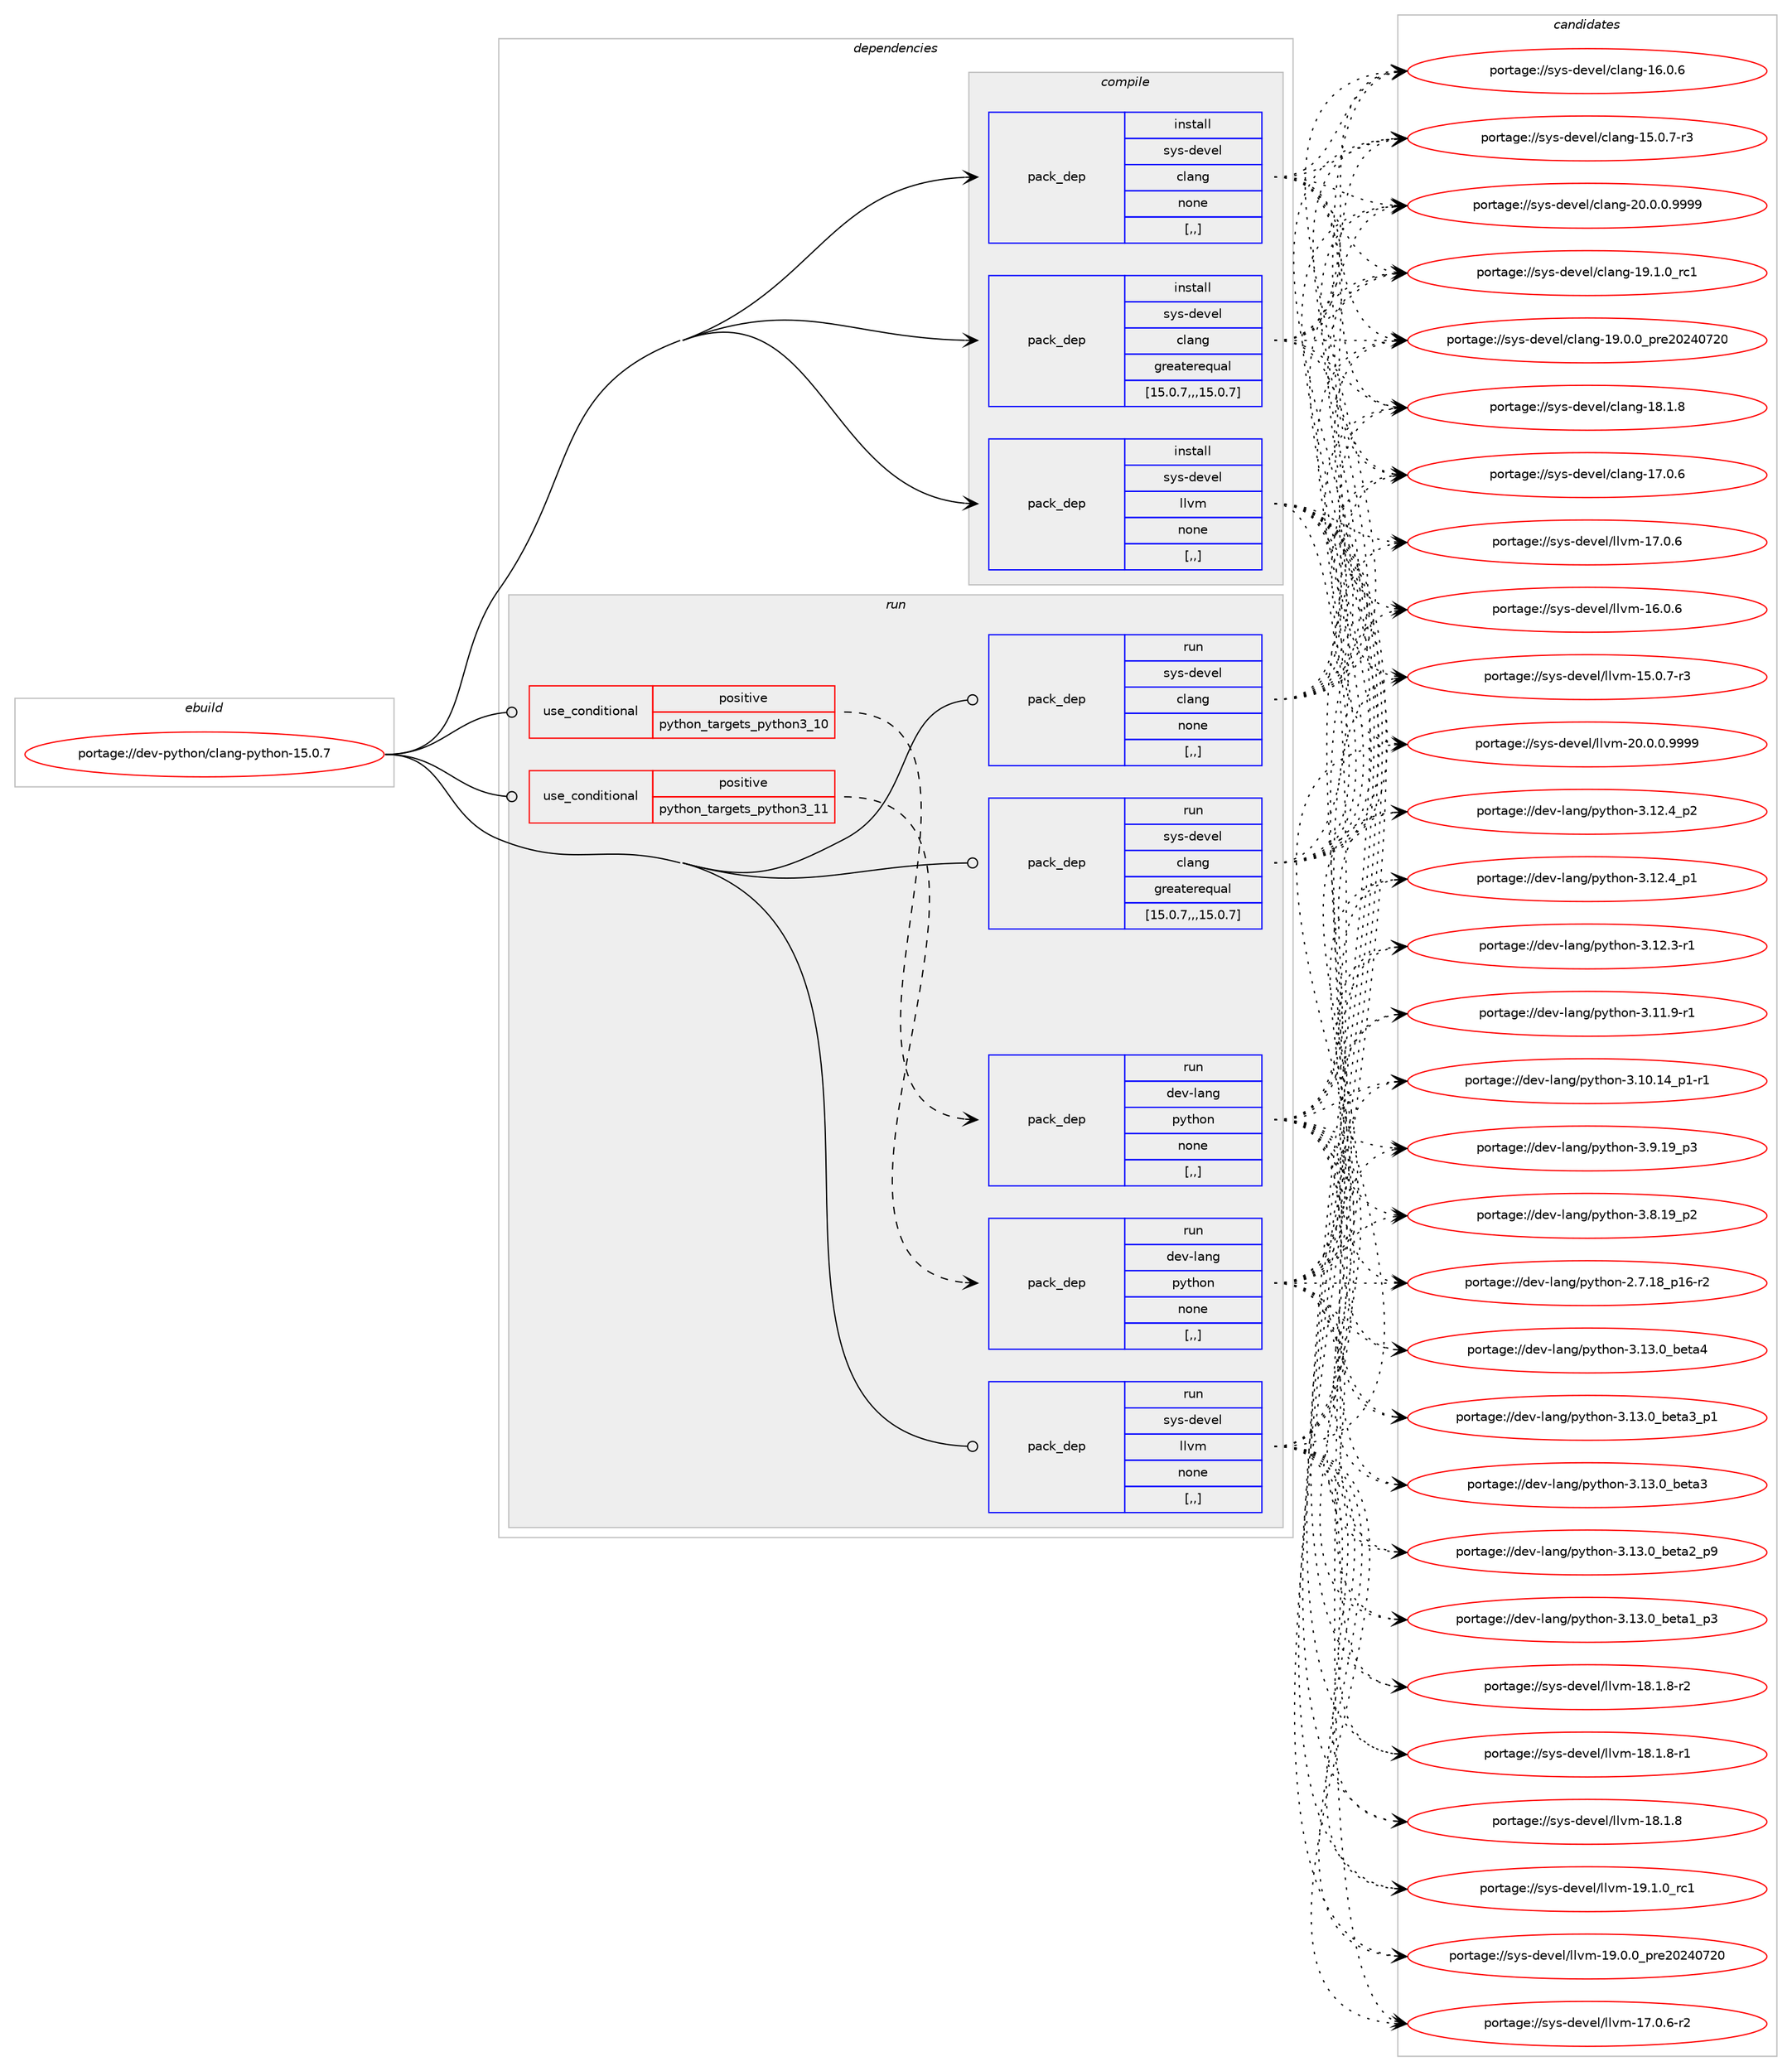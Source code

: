 digraph prolog {

# *************
# Graph options
# *************

newrank=true;
concentrate=true;
compound=true;
graph [rankdir=LR,fontname=Helvetica,fontsize=10,ranksep=1.5];#, ranksep=2.5, nodesep=0.2];
edge  [arrowhead=vee];
node  [fontname=Helvetica,fontsize=10];

# **********
# The ebuild
# **********

subgraph cluster_leftcol {
color=gray;
label=<<i>ebuild</i>>;
id [label="portage://dev-python/clang-python-15.0.7", color=red, width=4, href="../dev-python/clang-python-15.0.7.svg"];
}

# ****************
# The dependencies
# ****************

subgraph cluster_midcol {
color=gray;
label=<<i>dependencies</i>>;
subgraph cluster_compile {
fillcolor="#eeeeee";
style=filled;
label=<<i>compile</i>>;
subgraph pack111068 {
dependency144100 [label=<<TABLE BORDER="0" CELLBORDER="1" CELLSPACING="0" CELLPADDING="4" WIDTH="220"><TR><TD ROWSPAN="6" CELLPADDING="30">pack_dep</TD></TR><TR><TD WIDTH="110">install</TD></TR><TR><TD>sys-devel</TD></TR><TR><TD>clang</TD></TR><TR><TD>greaterequal</TD></TR><TR><TD>[15.0.7,,,15.0.7]</TD></TR></TABLE>>, shape=none, color=blue];
}
id:e -> dependency144100:w [weight=20,style="solid",arrowhead="vee"];
subgraph pack111069 {
dependency144101 [label=<<TABLE BORDER="0" CELLBORDER="1" CELLSPACING="0" CELLPADDING="4" WIDTH="220"><TR><TD ROWSPAN="6" CELLPADDING="30">pack_dep</TD></TR><TR><TD WIDTH="110">install</TD></TR><TR><TD>sys-devel</TD></TR><TR><TD>clang</TD></TR><TR><TD>none</TD></TR><TR><TD>[,,]</TD></TR></TABLE>>, shape=none, color=blue];
}
id:e -> dependency144101:w [weight=20,style="solid",arrowhead="vee"];
subgraph pack111070 {
dependency144102 [label=<<TABLE BORDER="0" CELLBORDER="1" CELLSPACING="0" CELLPADDING="4" WIDTH="220"><TR><TD ROWSPAN="6" CELLPADDING="30">pack_dep</TD></TR><TR><TD WIDTH="110">install</TD></TR><TR><TD>sys-devel</TD></TR><TR><TD>llvm</TD></TR><TR><TD>none</TD></TR><TR><TD>[,,]</TD></TR></TABLE>>, shape=none, color=blue];
}
id:e -> dependency144102:w [weight=20,style="solid",arrowhead="vee"];
}
subgraph cluster_compileandrun {
fillcolor="#eeeeee";
style=filled;
label=<<i>compile and run</i>>;
}
subgraph cluster_run {
fillcolor="#eeeeee";
style=filled;
label=<<i>run</i>>;
subgraph cond31785 {
dependency144103 [label=<<TABLE BORDER="0" CELLBORDER="1" CELLSPACING="0" CELLPADDING="4"><TR><TD ROWSPAN="3" CELLPADDING="10">use_conditional</TD></TR><TR><TD>positive</TD></TR><TR><TD>python_targets_python3_10</TD></TR></TABLE>>, shape=none, color=red];
subgraph pack111071 {
dependency144104 [label=<<TABLE BORDER="0" CELLBORDER="1" CELLSPACING="0" CELLPADDING="4" WIDTH="220"><TR><TD ROWSPAN="6" CELLPADDING="30">pack_dep</TD></TR><TR><TD WIDTH="110">run</TD></TR><TR><TD>dev-lang</TD></TR><TR><TD>python</TD></TR><TR><TD>none</TD></TR><TR><TD>[,,]</TD></TR></TABLE>>, shape=none, color=blue];
}
dependency144103:e -> dependency144104:w [weight=20,style="dashed",arrowhead="vee"];
}
id:e -> dependency144103:w [weight=20,style="solid",arrowhead="odot"];
subgraph cond31786 {
dependency144105 [label=<<TABLE BORDER="0" CELLBORDER="1" CELLSPACING="0" CELLPADDING="4"><TR><TD ROWSPAN="3" CELLPADDING="10">use_conditional</TD></TR><TR><TD>positive</TD></TR><TR><TD>python_targets_python3_11</TD></TR></TABLE>>, shape=none, color=red];
subgraph pack111072 {
dependency144106 [label=<<TABLE BORDER="0" CELLBORDER="1" CELLSPACING="0" CELLPADDING="4" WIDTH="220"><TR><TD ROWSPAN="6" CELLPADDING="30">pack_dep</TD></TR><TR><TD WIDTH="110">run</TD></TR><TR><TD>dev-lang</TD></TR><TR><TD>python</TD></TR><TR><TD>none</TD></TR><TR><TD>[,,]</TD></TR></TABLE>>, shape=none, color=blue];
}
dependency144105:e -> dependency144106:w [weight=20,style="dashed",arrowhead="vee"];
}
id:e -> dependency144105:w [weight=20,style="solid",arrowhead="odot"];
subgraph pack111073 {
dependency144107 [label=<<TABLE BORDER="0" CELLBORDER="1" CELLSPACING="0" CELLPADDING="4" WIDTH="220"><TR><TD ROWSPAN="6" CELLPADDING="30">pack_dep</TD></TR><TR><TD WIDTH="110">run</TD></TR><TR><TD>sys-devel</TD></TR><TR><TD>clang</TD></TR><TR><TD>greaterequal</TD></TR><TR><TD>[15.0.7,,,15.0.7]</TD></TR></TABLE>>, shape=none, color=blue];
}
id:e -> dependency144107:w [weight=20,style="solid",arrowhead="odot"];
subgraph pack111074 {
dependency144108 [label=<<TABLE BORDER="0" CELLBORDER="1" CELLSPACING="0" CELLPADDING="4" WIDTH="220"><TR><TD ROWSPAN="6" CELLPADDING="30">pack_dep</TD></TR><TR><TD WIDTH="110">run</TD></TR><TR><TD>sys-devel</TD></TR><TR><TD>clang</TD></TR><TR><TD>none</TD></TR><TR><TD>[,,]</TD></TR></TABLE>>, shape=none, color=blue];
}
id:e -> dependency144108:w [weight=20,style="solid",arrowhead="odot"];
subgraph pack111075 {
dependency144109 [label=<<TABLE BORDER="0" CELLBORDER="1" CELLSPACING="0" CELLPADDING="4" WIDTH="220"><TR><TD ROWSPAN="6" CELLPADDING="30">pack_dep</TD></TR><TR><TD WIDTH="110">run</TD></TR><TR><TD>sys-devel</TD></TR><TR><TD>llvm</TD></TR><TR><TD>none</TD></TR><TR><TD>[,,]</TD></TR></TABLE>>, shape=none, color=blue];
}
id:e -> dependency144109:w [weight=20,style="solid",arrowhead="odot"];
}
}

# **************
# The candidates
# **************

subgraph cluster_choices {
rank=same;
color=gray;
label=<<i>candidates</i>>;

subgraph choice111068 {
color=black;
nodesep=1;
choice11512111545100101118101108479910897110103455048464846484657575757 [label="portage://sys-devel/clang-20.0.0.9999", color=red, width=4,href="../sys-devel/clang-20.0.0.9999.svg"];
choice1151211154510010111810110847991089711010345495746494648951149949 [label="portage://sys-devel/clang-19.1.0_rc1", color=red, width=4,href="../sys-devel/clang-19.1.0_rc1.svg"];
choice1151211154510010111810110847991089711010345495746484648951121141015048505248555048 [label="portage://sys-devel/clang-19.0.0_pre20240720", color=red, width=4,href="../sys-devel/clang-19.0.0_pre20240720.svg"];
choice1151211154510010111810110847991089711010345495646494656 [label="portage://sys-devel/clang-18.1.8", color=red, width=4,href="../sys-devel/clang-18.1.8.svg"];
choice1151211154510010111810110847991089711010345495546484654 [label="portage://sys-devel/clang-17.0.6", color=red, width=4,href="../sys-devel/clang-17.0.6.svg"];
choice1151211154510010111810110847991089711010345495446484654 [label="portage://sys-devel/clang-16.0.6", color=red, width=4,href="../sys-devel/clang-16.0.6.svg"];
choice11512111545100101118101108479910897110103454953464846554511451 [label="portage://sys-devel/clang-15.0.7-r3", color=red, width=4,href="../sys-devel/clang-15.0.7-r3.svg"];
dependency144100:e -> choice11512111545100101118101108479910897110103455048464846484657575757:w [style=dotted,weight="100"];
dependency144100:e -> choice1151211154510010111810110847991089711010345495746494648951149949:w [style=dotted,weight="100"];
dependency144100:e -> choice1151211154510010111810110847991089711010345495746484648951121141015048505248555048:w [style=dotted,weight="100"];
dependency144100:e -> choice1151211154510010111810110847991089711010345495646494656:w [style=dotted,weight="100"];
dependency144100:e -> choice1151211154510010111810110847991089711010345495546484654:w [style=dotted,weight="100"];
dependency144100:e -> choice1151211154510010111810110847991089711010345495446484654:w [style=dotted,weight="100"];
dependency144100:e -> choice11512111545100101118101108479910897110103454953464846554511451:w [style=dotted,weight="100"];
}
subgraph choice111069 {
color=black;
nodesep=1;
choice11512111545100101118101108479910897110103455048464846484657575757 [label="portage://sys-devel/clang-20.0.0.9999", color=red, width=4,href="../sys-devel/clang-20.0.0.9999.svg"];
choice1151211154510010111810110847991089711010345495746494648951149949 [label="portage://sys-devel/clang-19.1.0_rc1", color=red, width=4,href="../sys-devel/clang-19.1.0_rc1.svg"];
choice1151211154510010111810110847991089711010345495746484648951121141015048505248555048 [label="portage://sys-devel/clang-19.0.0_pre20240720", color=red, width=4,href="../sys-devel/clang-19.0.0_pre20240720.svg"];
choice1151211154510010111810110847991089711010345495646494656 [label="portage://sys-devel/clang-18.1.8", color=red, width=4,href="../sys-devel/clang-18.1.8.svg"];
choice1151211154510010111810110847991089711010345495546484654 [label="portage://sys-devel/clang-17.0.6", color=red, width=4,href="../sys-devel/clang-17.0.6.svg"];
choice1151211154510010111810110847991089711010345495446484654 [label="portage://sys-devel/clang-16.0.6", color=red, width=4,href="../sys-devel/clang-16.0.6.svg"];
choice11512111545100101118101108479910897110103454953464846554511451 [label="portage://sys-devel/clang-15.0.7-r3", color=red, width=4,href="../sys-devel/clang-15.0.7-r3.svg"];
dependency144101:e -> choice11512111545100101118101108479910897110103455048464846484657575757:w [style=dotted,weight="100"];
dependency144101:e -> choice1151211154510010111810110847991089711010345495746494648951149949:w [style=dotted,weight="100"];
dependency144101:e -> choice1151211154510010111810110847991089711010345495746484648951121141015048505248555048:w [style=dotted,weight="100"];
dependency144101:e -> choice1151211154510010111810110847991089711010345495646494656:w [style=dotted,weight="100"];
dependency144101:e -> choice1151211154510010111810110847991089711010345495546484654:w [style=dotted,weight="100"];
dependency144101:e -> choice1151211154510010111810110847991089711010345495446484654:w [style=dotted,weight="100"];
dependency144101:e -> choice11512111545100101118101108479910897110103454953464846554511451:w [style=dotted,weight="100"];
}
subgraph choice111070 {
color=black;
nodesep=1;
choice1151211154510010111810110847108108118109455048464846484657575757 [label="portage://sys-devel/llvm-20.0.0.9999", color=red, width=4,href="../sys-devel/llvm-20.0.0.9999.svg"];
choice115121115451001011181011084710810811810945495746494648951149949 [label="portage://sys-devel/llvm-19.1.0_rc1", color=red, width=4,href="../sys-devel/llvm-19.1.0_rc1.svg"];
choice115121115451001011181011084710810811810945495746484648951121141015048505248555048 [label="portage://sys-devel/llvm-19.0.0_pre20240720", color=red, width=4,href="../sys-devel/llvm-19.0.0_pre20240720.svg"];
choice1151211154510010111810110847108108118109454956464946564511450 [label="portage://sys-devel/llvm-18.1.8-r2", color=red, width=4,href="../sys-devel/llvm-18.1.8-r2.svg"];
choice1151211154510010111810110847108108118109454956464946564511449 [label="portage://sys-devel/llvm-18.1.8-r1", color=red, width=4,href="../sys-devel/llvm-18.1.8-r1.svg"];
choice115121115451001011181011084710810811810945495646494656 [label="portage://sys-devel/llvm-18.1.8", color=red, width=4,href="../sys-devel/llvm-18.1.8.svg"];
choice1151211154510010111810110847108108118109454955464846544511450 [label="portage://sys-devel/llvm-17.0.6-r2", color=red, width=4,href="../sys-devel/llvm-17.0.6-r2.svg"];
choice115121115451001011181011084710810811810945495546484654 [label="portage://sys-devel/llvm-17.0.6", color=red, width=4,href="../sys-devel/llvm-17.0.6.svg"];
choice115121115451001011181011084710810811810945495446484654 [label="portage://sys-devel/llvm-16.0.6", color=red, width=4,href="../sys-devel/llvm-16.0.6.svg"];
choice1151211154510010111810110847108108118109454953464846554511451 [label="portage://sys-devel/llvm-15.0.7-r3", color=red, width=4,href="../sys-devel/llvm-15.0.7-r3.svg"];
dependency144102:e -> choice1151211154510010111810110847108108118109455048464846484657575757:w [style=dotted,weight="100"];
dependency144102:e -> choice115121115451001011181011084710810811810945495746494648951149949:w [style=dotted,weight="100"];
dependency144102:e -> choice115121115451001011181011084710810811810945495746484648951121141015048505248555048:w [style=dotted,weight="100"];
dependency144102:e -> choice1151211154510010111810110847108108118109454956464946564511450:w [style=dotted,weight="100"];
dependency144102:e -> choice1151211154510010111810110847108108118109454956464946564511449:w [style=dotted,weight="100"];
dependency144102:e -> choice115121115451001011181011084710810811810945495646494656:w [style=dotted,weight="100"];
dependency144102:e -> choice1151211154510010111810110847108108118109454955464846544511450:w [style=dotted,weight="100"];
dependency144102:e -> choice115121115451001011181011084710810811810945495546484654:w [style=dotted,weight="100"];
dependency144102:e -> choice115121115451001011181011084710810811810945495446484654:w [style=dotted,weight="100"];
dependency144102:e -> choice1151211154510010111810110847108108118109454953464846554511451:w [style=dotted,weight="100"];
}
subgraph choice111071 {
color=black;
nodesep=1;
choice1001011184510897110103471121211161041111104551464951464895981011169752 [label="portage://dev-lang/python-3.13.0_beta4", color=red, width=4,href="../dev-lang/python-3.13.0_beta4.svg"];
choice10010111845108971101034711212111610411111045514649514648959810111697519511249 [label="portage://dev-lang/python-3.13.0_beta3_p1", color=red, width=4,href="../dev-lang/python-3.13.0_beta3_p1.svg"];
choice1001011184510897110103471121211161041111104551464951464895981011169751 [label="portage://dev-lang/python-3.13.0_beta3", color=red, width=4,href="../dev-lang/python-3.13.0_beta3.svg"];
choice10010111845108971101034711212111610411111045514649514648959810111697509511257 [label="portage://dev-lang/python-3.13.0_beta2_p9", color=red, width=4,href="../dev-lang/python-3.13.0_beta2_p9.svg"];
choice10010111845108971101034711212111610411111045514649514648959810111697499511251 [label="portage://dev-lang/python-3.13.0_beta1_p3", color=red, width=4,href="../dev-lang/python-3.13.0_beta1_p3.svg"];
choice100101118451089711010347112121116104111110455146495046529511250 [label="portage://dev-lang/python-3.12.4_p2", color=red, width=4,href="../dev-lang/python-3.12.4_p2.svg"];
choice100101118451089711010347112121116104111110455146495046529511249 [label="portage://dev-lang/python-3.12.4_p1", color=red, width=4,href="../dev-lang/python-3.12.4_p1.svg"];
choice100101118451089711010347112121116104111110455146495046514511449 [label="portage://dev-lang/python-3.12.3-r1", color=red, width=4,href="../dev-lang/python-3.12.3-r1.svg"];
choice100101118451089711010347112121116104111110455146494946574511449 [label="portage://dev-lang/python-3.11.9-r1", color=red, width=4,href="../dev-lang/python-3.11.9-r1.svg"];
choice100101118451089711010347112121116104111110455146494846495295112494511449 [label="portage://dev-lang/python-3.10.14_p1-r1", color=red, width=4,href="../dev-lang/python-3.10.14_p1-r1.svg"];
choice100101118451089711010347112121116104111110455146574649579511251 [label="portage://dev-lang/python-3.9.19_p3", color=red, width=4,href="../dev-lang/python-3.9.19_p3.svg"];
choice100101118451089711010347112121116104111110455146564649579511250 [label="portage://dev-lang/python-3.8.19_p2", color=red, width=4,href="../dev-lang/python-3.8.19_p2.svg"];
choice100101118451089711010347112121116104111110455046554649569511249544511450 [label="portage://dev-lang/python-2.7.18_p16-r2", color=red, width=4,href="../dev-lang/python-2.7.18_p16-r2.svg"];
dependency144104:e -> choice1001011184510897110103471121211161041111104551464951464895981011169752:w [style=dotted,weight="100"];
dependency144104:e -> choice10010111845108971101034711212111610411111045514649514648959810111697519511249:w [style=dotted,weight="100"];
dependency144104:e -> choice1001011184510897110103471121211161041111104551464951464895981011169751:w [style=dotted,weight="100"];
dependency144104:e -> choice10010111845108971101034711212111610411111045514649514648959810111697509511257:w [style=dotted,weight="100"];
dependency144104:e -> choice10010111845108971101034711212111610411111045514649514648959810111697499511251:w [style=dotted,weight="100"];
dependency144104:e -> choice100101118451089711010347112121116104111110455146495046529511250:w [style=dotted,weight="100"];
dependency144104:e -> choice100101118451089711010347112121116104111110455146495046529511249:w [style=dotted,weight="100"];
dependency144104:e -> choice100101118451089711010347112121116104111110455146495046514511449:w [style=dotted,weight="100"];
dependency144104:e -> choice100101118451089711010347112121116104111110455146494946574511449:w [style=dotted,weight="100"];
dependency144104:e -> choice100101118451089711010347112121116104111110455146494846495295112494511449:w [style=dotted,weight="100"];
dependency144104:e -> choice100101118451089711010347112121116104111110455146574649579511251:w [style=dotted,weight="100"];
dependency144104:e -> choice100101118451089711010347112121116104111110455146564649579511250:w [style=dotted,weight="100"];
dependency144104:e -> choice100101118451089711010347112121116104111110455046554649569511249544511450:w [style=dotted,weight="100"];
}
subgraph choice111072 {
color=black;
nodesep=1;
choice1001011184510897110103471121211161041111104551464951464895981011169752 [label="portage://dev-lang/python-3.13.0_beta4", color=red, width=4,href="../dev-lang/python-3.13.0_beta4.svg"];
choice10010111845108971101034711212111610411111045514649514648959810111697519511249 [label="portage://dev-lang/python-3.13.0_beta3_p1", color=red, width=4,href="../dev-lang/python-3.13.0_beta3_p1.svg"];
choice1001011184510897110103471121211161041111104551464951464895981011169751 [label="portage://dev-lang/python-3.13.0_beta3", color=red, width=4,href="../dev-lang/python-3.13.0_beta3.svg"];
choice10010111845108971101034711212111610411111045514649514648959810111697509511257 [label="portage://dev-lang/python-3.13.0_beta2_p9", color=red, width=4,href="../dev-lang/python-3.13.0_beta2_p9.svg"];
choice10010111845108971101034711212111610411111045514649514648959810111697499511251 [label="portage://dev-lang/python-3.13.0_beta1_p3", color=red, width=4,href="../dev-lang/python-3.13.0_beta1_p3.svg"];
choice100101118451089711010347112121116104111110455146495046529511250 [label="portage://dev-lang/python-3.12.4_p2", color=red, width=4,href="../dev-lang/python-3.12.4_p2.svg"];
choice100101118451089711010347112121116104111110455146495046529511249 [label="portage://dev-lang/python-3.12.4_p1", color=red, width=4,href="../dev-lang/python-3.12.4_p1.svg"];
choice100101118451089711010347112121116104111110455146495046514511449 [label="portage://dev-lang/python-3.12.3-r1", color=red, width=4,href="../dev-lang/python-3.12.3-r1.svg"];
choice100101118451089711010347112121116104111110455146494946574511449 [label="portage://dev-lang/python-3.11.9-r1", color=red, width=4,href="../dev-lang/python-3.11.9-r1.svg"];
choice100101118451089711010347112121116104111110455146494846495295112494511449 [label="portage://dev-lang/python-3.10.14_p1-r1", color=red, width=4,href="../dev-lang/python-3.10.14_p1-r1.svg"];
choice100101118451089711010347112121116104111110455146574649579511251 [label="portage://dev-lang/python-3.9.19_p3", color=red, width=4,href="../dev-lang/python-3.9.19_p3.svg"];
choice100101118451089711010347112121116104111110455146564649579511250 [label="portage://dev-lang/python-3.8.19_p2", color=red, width=4,href="../dev-lang/python-3.8.19_p2.svg"];
choice100101118451089711010347112121116104111110455046554649569511249544511450 [label="portage://dev-lang/python-2.7.18_p16-r2", color=red, width=4,href="../dev-lang/python-2.7.18_p16-r2.svg"];
dependency144106:e -> choice1001011184510897110103471121211161041111104551464951464895981011169752:w [style=dotted,weight="100"];
dependency144106:e -> choice10010111845108971101034711212111610411111045514649514648959810111697519511249:w [style=dotted,weight="100"];
dependency144106:e -> choice1001011184510897110103471121211161041111104551464951464895981011169751:w [style=dotted,weight="100"];
dependency144106:e -> choice10010111845108971101034711212111610411111045514649514648959810111697509511257:w [style=dotted,weight="100"];
dependency144106:e -> choice10010111845108971101034711212111610411111045514649514648959810111697499511251:w [style=dotted,weight="100"];
dependency144106:e -> choice100101118451089711010347112121116104111110455146495046529511250:w [style=dotted,weight="100"];
dependency144106:e -> choice100101118451089711010347112121116104111110455146495046529511249:w [style=dotted,weight="100"];
dependency144106:e -> choice100101118451089711010347112121116104111110455146495046514511449:w [style=dotted,weight="100"];
dependency144106:e -> choice100101118451089711010347112121116104111110455146494946574511449:w [style=dotted,weight="100"];
dependency144106:e -> choice100101118451089711010347112121116104111110455146494846495295112494511449:w [style=dotted,weight="100"];
dependency144106:e -> choice100101118451089711010347112121116104111110455146574649579511251:w [style=dotted,weight="100"];
dependency144106:e -> choice100101118451089711010347112121116104111110455146564649579511250:w [style=dotted,weight="100"];
dependency144106:e -> choice100101118451089711010347112121116104111110455046554649569511249544511450:w [style=dotted,weight="100"];
}
subgraph choice111073 {
color=black;
nodesep=1;
choice11512111545100101118101108479910897110103455048464846484657575757 [label="portage://sys-devel/clang-20.0.0.9999", color=red, width=4,href="../sys-devel/clang-20.0.0.9999.svg"];
choice1151211154510010111810110847991089711010345495746494648951149949 [label="portage://sys-devel/clang-19.1.0_rc1", color=red, width=4,href="../sys-devel/clang-19.1.0_rc1.svg"];
choice1151211154510010111810110847991089711010345495746484648951121141015048505248555048 [label="portage://sys-devel/clang-19.0.0_pre20240720", color=red, width=4,href="../sys-devel/clang-19.0.0_pre20240720.svg"];
choice1151211154510010111810110847991089711010345495646494656 [label="portage://sys-devel/clang-18.1.8", color=red, width=4,href="../sys-devel/clang-18.1.8.svg"];
choice1151211154510010111810110847991089711010345495546484654 [label="portage://sys-devel/clang-17.0.6", color=red, width=4,href="../sys-devel/clang-17.0.6.svg"];
choice1151211154510010111810110847991089711010345495446484654 [label="portage://sys-devel/clang-16.0.6", color=red, width=4,href="../sys-devel/clang-16.0.6.svg"];
choice11512111545100101118101108479910897110103454953464846554511451 [label="portage://sys-devel/clang-15.0.7-r3", color=red, width=4,href="../sys-devel/clang-15.0.7-r3.svg"];
dependency144107:e -> choice11512111545100101118101108479910897110103455048464846484657575757:w [style=dotted,weight="100"];
dependency144107:e -> choice1151211154510010111810110847991089711010345495746494648951149949:w [style=dotted,weight="100"];
dependency144107:e -> choice1151211154510010111810110847991089711010345495746484648951121141015048505248555048:w [style=dotted,weight="100"];
dependency144107:e -> choice1151211154510010111810110847991089711010345495646494656:w [style=dotted,weight="100"];
dependency144107:e -> choice1151211154510010111810110847991089711010345495546484654:w [style=dotted,weight="100"];
dependency144107:e -> choice1151211154510010111810110847991089711010345495446484654:w [style=dotted,weight="100"];
dependency144107:e -> choice11512111545100101118101108479910897110103454953464846554511451:w [style=dotted,weight="100"];
}
subgraph choice111074 {
color=black;
nodesep=1;
choice11512111545100101118101108479910897110103455048464846484657575757 [label="portage://sys-devel/clang-20.0.0.9999", color=red, width=4,href="../sys-devel/clang-20.0.0.9999.svg"];
choice1151211154510010111810110847991089711010345495746494648951149949 [label="portage://sys-devel/clang-19.1.0_rc1", color=red, width=4,href="../sys-devel/clang-19.1.0_rc1.svg"];
choice1151211154510010111810110847991089711010345495746484648951121141015048505248555048 [label="portage://sys-devel/clang-19.0.0_pre20240720", color=red, width=4,href="../sys-devel/clang-19.0.0_pre20240720.svg"];
choice1151211154510010111810110847991089711010345495646494656 [label="portage://sys-devel/clang-18.1.8", color=red, width=4,href="../sys-devel/clang-18.1.8.svg"];
choice1151211154510010111810110847991089711010345495546484654 [label="portage://sys-devel/clang-17.0.6", color=red, width=4,href="../sys-devel/clang-17.0.6.svg"];
choice1151211154510010111810110847991089711010345495446484654 [label="portage://sys-devel/clang-16.0.6", color=red, width=4,href="../sys-devel/clang-16.0.6.svg"];
choice11512111545100101118101108479910897110103454953464846554511451 [label="portage://sys-devel/clang-15.0.7-r3", color=red, width=4,href="../sys-devel/clang-15.0.7-r3.svg"];
dependency144108:e -> choice11512111545100101118101108479910897110103455048464846484657575757:w [style=dotted,weight="100"];
dependency144108:e -> choice1151211154510010111810110847991089711010345495746494648951149949:w [style=dotted,weight="100"];
dependency144108:e -> choice1151211154510010111810110847991089711010345495746484648951121141015048505248555048:w [style=dotted,weight="100"];
dependency144108:e -> choice1151211154510010111810110847991089711010345495646494656:w [style=dotted,weight="100"];
dependency144108:e -> choice1151211154510010111810110847991089711010345495546484654:w [style=dotted,weight="100"];
dependency144108:e -> choice1151211154510010111810110847991089711010345495446484654:w [style=dotted,weight="100"];
dependency144108:e -> choice11512111545100101118101108479910897110103454953464846554511451:w [style=dotted,weight="100"];
}
subgraph choice111075 {
color=black;
nodesep=1;
choice1151211154510010111810110847108108118109455048464846484657575757 [label="portage://sys-devel/llvm-20.0.0.9999", color=red, width=4,href="../sys-devel/llvm-20.0.0.9999.svg"];
choice115121115451001011181011084710810811810945495746494648951149949 [label="portage://sys-devel/llvm-19.1.0_rc1", color=red, width=4,href="../sys-devel/llvm-19.1.0_rc1.svg"];
choice115121115451001011181011084710810811810945495746484648951121141015048505248555048 [label="portage://sys-devel/llvm-19.0.0_pre20240720", color=red, width=4,href="../sys-devel/llvm-19.0.0_pre20240720.svg"];
choice1151211154510010111810110847108108118109454956464946564511450 [label="portage://sys-devel/llvm-18.1.8-r2", color=red, width=4,href="../sys-devel/llvm-18.1.8-r2.svg"];
choice1151211154510010111810110847108108118109454956464946564511449 [label="portage://sys-devel/llvm-18.1.8-r1", color=red, width=4,href="../sys-devel/llvm-18.1.8-r1.svg"];
choice115121115451001011181011084710810811810945495646494656 [label="portage://sys-devel/llvm-18.1.8", color=red, width=4,href="../sys-devel/llvm-18.1.8.svg"];
choice1151211154510010111810110847108108118109454955464846544511450 [label="portage://sys-devel/llvm-17.0.6-r2", color=red, width=4,href="../sys-devel/llvm-17.0.6-r2.svg"];
choice115121115451001011181011084710810811810945495546484654 [label="portage://sys-devel/llvm-17.0.6", color=red, width=4,href="../sys-devel/llvm-17.0.6.svg"];
choice115121115451001011181011084710810811810945495446484654 [label="portage://sys-devel/llvm-16.0.6", color=red, width=4,href="../sys-devel/llvm-16.0.6.svg"];
choice1151211154510010111810110847108108118109454953464846554511451 [label="portage://sys-devel/llvm-15.0.7-r3", color=red, width=4,href="../sys-devel/llvm-15.0.7-r3.svg"];
dependency144109:e -> choice1151211154510010111810110847108108118109455048464846484657575757:w [style=dotted,weight="100"];
dependency144109:e -> choice115121115451001011181011084710810811810945495746494648951149949:w [style=dotted,weight="100"];
dependency144109:e -> choice115121115451001011181011084710810811810945495746484648951121141015048505248555048:w [style=dotted,weight="100"];
dependency144109:e -> choice1151211154510010111810110847108108118109454956464946564511450:w [style=dotted,weight="100"];
dependency144109:e -> choice1151211154510010111810110847108108118109454956464946564511449:w [style=dotted,weight="100"];
dependency144109:e -> choice115121115451001011181011084710810811810945495646494656:w [style=dotted,weight="100"];
dependency144109:e -> choice1151211154510010111810110847108108118109454955464846544511450:w [style=dotted,weight="100"];
dependency144109:e -> choice115121115451001011181011084710810811810945495546484654:w [style=dotted,weight="100"];
dependency144109:e -> choice115121115451001011181011084710810811810945495446484654:w [style=dotted,weight="100"];
dependency144109:e -> choice1151211154510010111810110847108108118109454953464846554511451:w [style=dotted,weight="100"];
}
}

}
